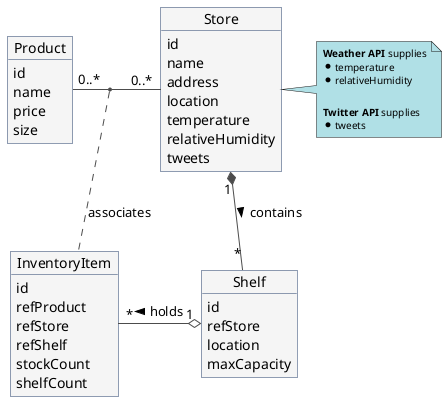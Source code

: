 @startuml

skinparam object {
  BackgroundColor #f5f5f5
  ArrowColor #4c4c4c
  BorderColor #233c68
}

object Product

Product : id 
Product : name 
Product : price 
Product : size 


object InventoryItem

InventoryItem : id 
InventoryItem : refProduct 
InventoryItem : refStore 
InventoryItem : refShelf 
InventoryItem : stockCount 
InventoryItem : shelfCount 


object Store

Store : id 
Store : name 
Store : address 
Store : location 
Store : temperature 
Store : relativeHumidity 
Store : tweets

note right of Store #PowderBlue
  <size:10><b>Weather API</b> supplies</size>
  * <size:10>temperature</size>
  * <size:10>relativeHumidity</size>

  <size:10><b>Twitter API</b> supplies</size>
  * <size:10>tweets</size>
end note 

object Shelf

Shelf : id 
Shelf : refStore 
Shelf : location 
Shelf : maxCapacity

Store "1" *-- "*" Shelf : contains >
InventoryItem "*" -o " 1" Shelf : < holds
Product "0..*" - "0..*" Store
(Product, Store) .. InventoryItem : associates
@enduml